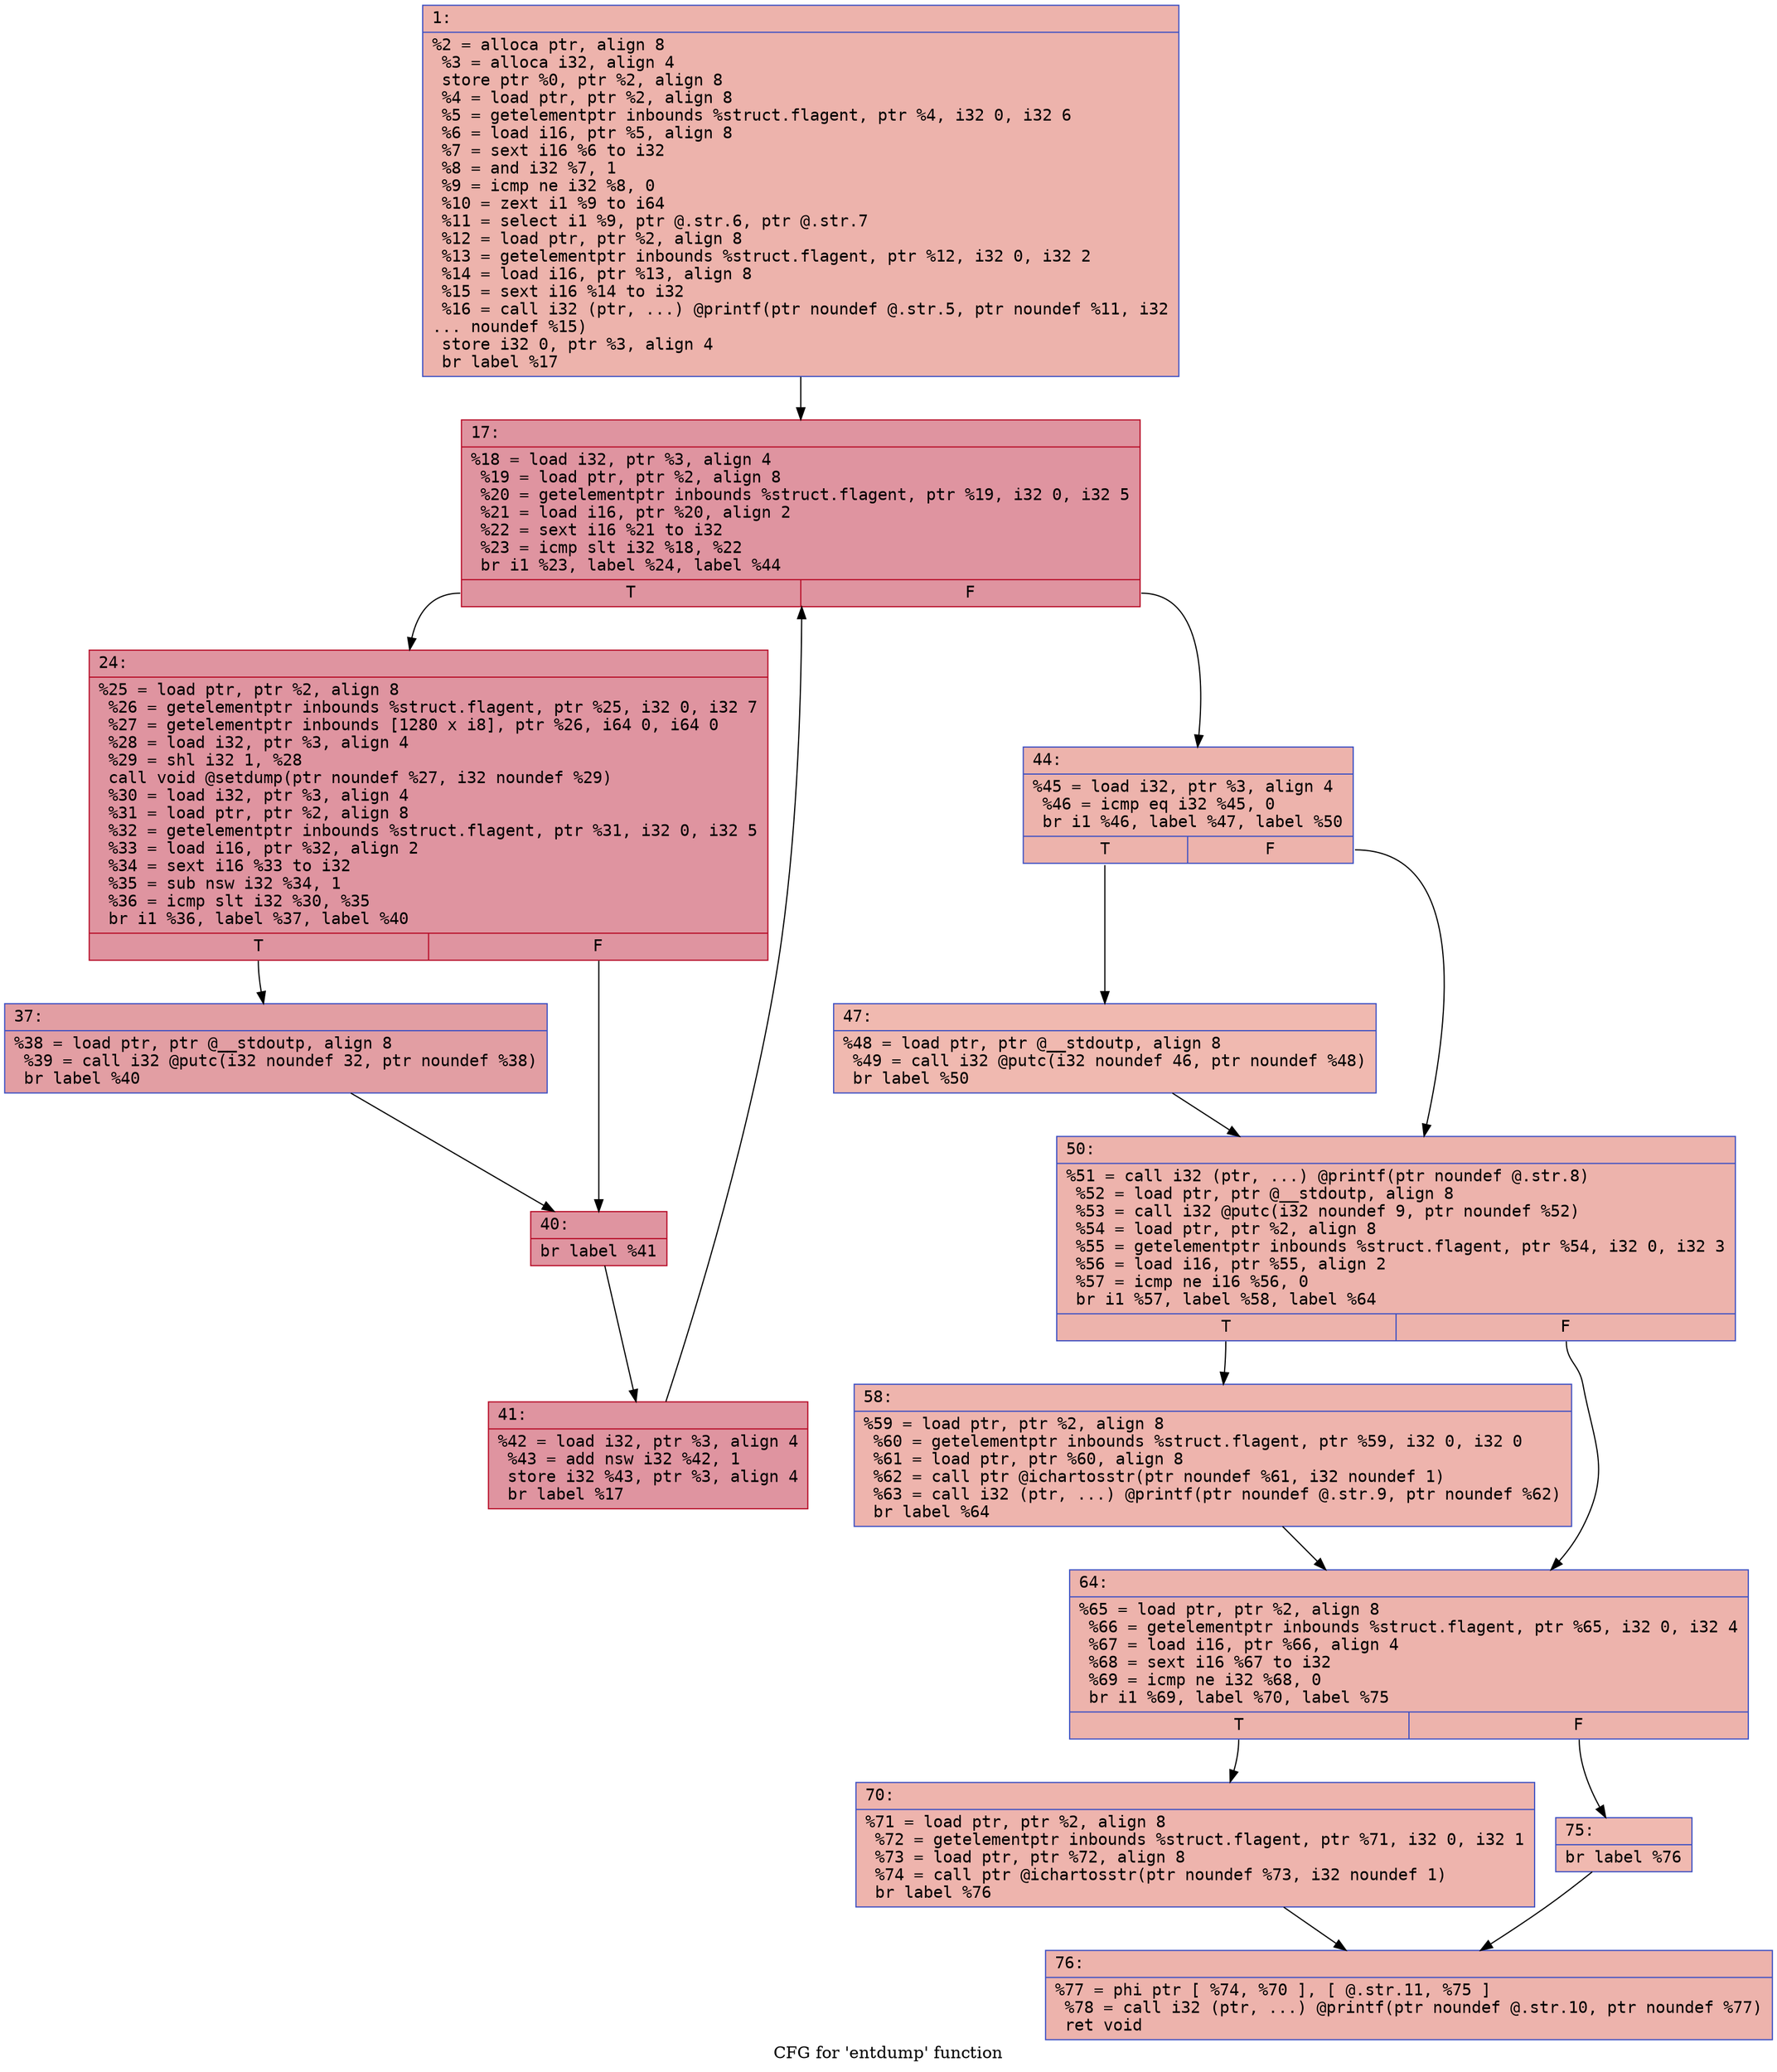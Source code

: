 digraph "CFG for 'entdump' function" {
	label="CFG for 'entdump' function";

	Node0x6000009038e0 [shape=record,color="#3d50c3ff", style=filled, fillcolor="#d6524470" fontname="Courier",label="{1:\l|  %2 = alloca ptr, align 8\l  %3 = alloca i32, align 4\l  store ptr %0, ptr %2, align 8\l  %4 = load ptr, ptr %2, align 8\l  %5 = getelementptr inbounds %struct.flagent, ptr %4, i32 0, i32 6\l  %6 = load i16, ptr %5, align 8\l  %7 = sext i16 %6 to i32\l  %8 = and i32 %7, 1\l  %9 = icmp ne i32 %8, 0\l  %10 = zext i1 %9 to i64\l  %11 = select i1 %9, ptr @.str.6, ptr @.str.7\l  %12 = load ptr, ptr %2, align 8\l  %13 = getelementptr inbounds %struct.flagent, ptr %12, i32 0, i32 2\l  %14 = load i16, ptr %13, align 8\l  %15 = sext i16 %14 to i32\l  %16 = call i32 (ptr, ...) @printf(ptr noundef @.str.5, ptr noundef %11, i32\l... noundef %15)\l  store i32 0, ptr %3, align 4\l  br label %17\l}"];
	Node0x6000009038e0 -> Node0x600000903930[tooltip="1 -> 17\nProbability 100.00%" ];
	Node0x600000903930 [shape=record,color="#b70d28ff", style=filled, fillcolor="#b70d2870" fontname="Courier",label="{17:\l|  %18 = load i32, ptr %3, align 4\l  %19 = load ptr, ptr %2, align 8\l  %20 = getelementptr inbounds %struct.flagent, ptr %19, i32 0, i32 5\l  %21 = load i16, ptr %20, align 2\l  %22 = sext i16 %21 to i32\l  %23 = icmp slt i32 %18, %22\l  br i1 %23, label %24, label %44\l|{<s0>T|<s1>F}}"];
	Node0x600000903930:s0 -> Node0x600000903980[tooltip="17 -> 24\nProbability 96.88%" ];
	Node0x600000903930:s1 -> Node0x600000903ac0[tooltip="17 -> 44\nProbability 3.12%" ];
	Node0x600000903980 [shape=record,color="#b70d28ff", style=filled, fillcolor="#b70d2870" fontname="Courier",label="{24:\l|  %25 = load ptr, ptr %2, align 8\l  %26 = getelementptr inbounds %struct.flagent, ptr %25, i32 0, i32 7\l  %27 = getelementptr inbounds [1280 x i8], ptr %26, i64 0, i64 0\l  %28 = load i32, ptr %3, align 4\l  %29 = shl i32 1, %28\l  call void @setdump(ptr noundef %27, i32 noundef %29)\l  %30 = load i32, ptr %3, align 4\l  %31 = load ptr, ptr %2, align 8\l  %32 = getelementptr inbounds %struct.flagent, ptr %31, i32 0, i32 5\l  %33 = load i16, ptr %32, align 2\l  %34 = sext i16 %33 to i32\l  %35 = sub nsw i32 %34, 1\l  %36 = icmp slt i32 %30, %35\l  br i1 %36, label %37, label %40\l|{<s0>T|<s1>F}}"];
	Node0x600000903980:s0 -> Node0x6000009039d0[tooltip="24 -> 37\nProbability 50.00%" ];
	Node0x600000903980:s1 -> Node0x600000903a20[tooltip="24 -> 40\nProbability 50.00%" ];
	Node0x6000009039d0 [shape=record,color="#3d50c3ff", style=filled, fillcolor="#be242e70" fontname="Courier",label="{37:\l|  %38 = load ptr, ptr @__stdoutp, align 8\l  %39 = call i32 @putc(i32 noundef 32, ptr noundef %38)\l  br label %40\l}"];
	Node0x6000009039d0 -> Node0x600000903a20[tooltip="37 -> 40\nProbability 100.00%" ];
	Node0x600000903a20 [shape=record,color="#b70d28ff", style=filled, fillcolor="#b70d2870" fontname="Courier",label="{40:\l|  br label %41\l}"];
	Node0x600000903a20 -> Node0x600000903a70[tooltip="40 -> 41\nProbability 100.00%" ];
	Node0x600000903a70 [shape=record,color="#b70d28ff", style=filled, fillcolor="#b70d2870" fontname="Courier",label="{41:\l|  %42 = load i32, ptr %3, align 4\l  %43 = add nsw i32 %42, 1\l  store i32 %43, ptr %3, align 4\l  br label %17\l}"];
	Node0x600000903a70 -> Node0x600000903930[tooltip="41 -> 17\nProbability 100.00%" ];
	Node0x600000903ac0 [shape=record,color="#3d50c3ff", style=filled, fillcolor="#d6524470" fontname="Courier",label="{44:\l|  %45 = load i32, ptr %3, align 4\l  %46 = icmp eq i32 %45, 0\l  br i1 %46, label %47, label %50\l|{<s0>T|<s1>F}}"];
	Node0x600000903ac0:s0 -> Node0x600000903b10[tooltip="44 -> 47\nProbability 37.50%" ];
	Node0x600000903ac0:s1 -> Node0x600000903b60[tooltip="44 -> 50\nProbability 62.50%" ];
	Node0x600000903b10 [shape=record,color="#3d50c3ff", style=filled, fillcolor="#de614d70" fontname="Courier",label="{47:\l|  %48 = load ptr, ptr @__stdoutp, align 8\l  %49 = call i32 @putc(i32 noundef 46, ptr noundef %48)\l  br label %50\l}"];
	Node0x600000903b10 -> Node0x600000903b60[tooltip="47 -> 50\nProbability 100.00%" ];
	Node0x600000903b60 [shape=record,color="#3d50c3ff", style=filled, fillcolor="#d6524470" fontname="Courier",label="{50:\l|  %51 = call i32 (ptr, ...) @printf(ptr noundef @.str.8)\l  %52 = load ptr, ptr @__stdoutp, align 8\l  %53 = call i32 @putc(i32 noundef 9, ptr noundef %52)\l  %54 = load ptr, ptr %2, align 8\l  %55 = getelementptr inbounds %struct.flagent, ptr %54, i32 0, i32 3\l  %56 = load i16, ptr %55, align 2\l  %57 = icmp ne i16 %56, 0\l  br i1 %57, label %58, label %64\l|{<s0>T|<s1>F}}"];
	Node0x600000903b60:s0 -> Node0x600000903bb0[tooltip="50 -> 58\nProbability 62.50%" ];
	Node0x600000903b60:s1 -> Node0x600000903c00[tooltip="50 -> 64\nProbability 37.50%" ];
	Node0x600000903bb0 [shape=record,color="#3d50c3ff", style=filled, fillcolor="#d8564670" fontname="Courier",label="{58:\l|  %59 = load ptr, ptr %2, align 8\l  %60 = getelementptr inbounds %struct.flagent, ptr %59, i32 0, i32 0\l  %61 = load ptr, ptr %60, align 8\l  %62 = call ptr @ichartosstr(ptr noundef %61, i32 noundef 1)\l  %63 = call i32 (ptr, ...) @printf(ptr noundef @.str.9, ptr noundef %62)\l  br label %64\l}"];
	Node0x600000903bb0 -> Node0x600000903c00[tooltip="58 -> 64\nProbability 100.00%" ];
	Node0x600000903c00 [shape=record,color="#3d50c3ff", style=filled, fillcolor="#d6524470" fontname="Courier",label="{64:\l|  %65 = load ptr, ptr %2, align 8\l  %66 = getelementptr inbounds %struct.flagent, ptr %65, i32 0, i32 4\l  %67 = load i16, ptr %66, align 4\l  %68 = sext i16 %67 to i32\l  %69 = icmp ne i32 %68, 0\l  br i1 %69, label %70, label %75\l|{<s0>T|<s1>F}}"];
	Node0x600000903c00:s0 -> Node0x600000903c50[tooltip="64 -> 70\nProbability 62.50%" ];
	Node0x600000903c00:s1 -> Node0x600000903ca0[tooltip="64 -> 75\nProbability 37.50%" ];
	Node0x600000903c50 [shape=record,color="#3d50c3ff", style=filled, fillcolor="#d8564670" fontname="Courier",label="{70:\l|  %71 = load ptr, ptr %2, align 8\l  %72 = getelementptr inbounds %struct.flagent, ptr %71, i32 0, i32 1\l  %73 = load ptr, ptr %72, align 8\l  %74 = call ptr @ichartosstr(ptr noundef %73, i32 noundef 1)\l  br label %76\l}"];
	Node0x600000903c50 -> Node0x600000903cf0[tooltip="70 -> 76\nProbability 100.00%" ];
	Node0x600000903ca0 [shape=record,color="#3d50c3ff", style=filled, fillcolor="#de614d70" fontname="Courier",label="{75:\l|  br label %76\l}"];
	Node0x600000903ca0 -> Node0x600000903cf0[tooltip="75 -> 76\nProbability 100.00%" ];
	Node0x600000903cf0 [shape=record,color="#3d50c3ff", style=filled, fillcolor="#d6524470" fontname="Courier",label="{76:\l|  %77 = phi ptr [ %74, %70 ], [ @.str.11, %75 ]\l  %78 = call i32 (ptr, ...) @printf(ptr noundef @.str.10, ptr noundef %77)\l  ret void\l}"];
}
